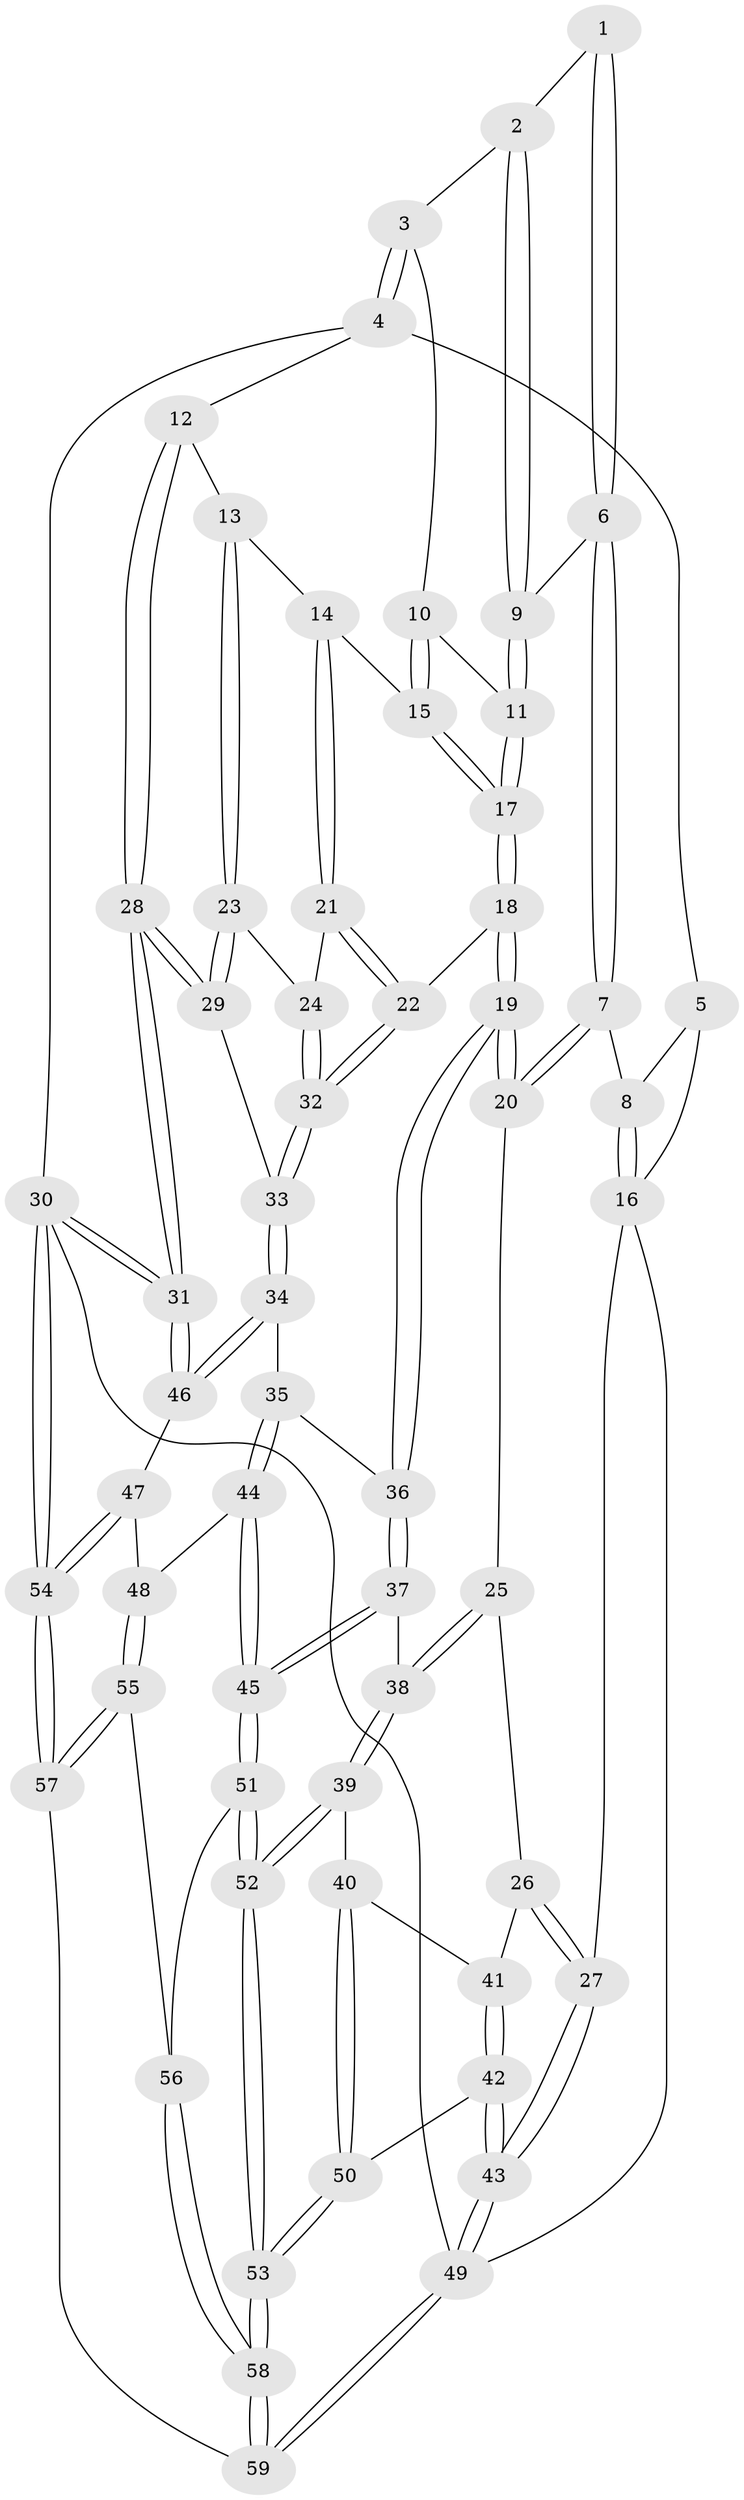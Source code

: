 // coarse degree distribution, {4: 0.23529411764705882, 6: 0.058823529411764705, 7: 0.17647058823529413, 3: 0.29411764705882354, 5: 0.23529411764705882}
// Generated by graph-tools (version 1.1) at 2025/21/03/04/25 18:21:14]
// undirected, 59 vertices, 144 edges
graph export_dot {
graph [start="1"]
  node [color=gray90,style=filled];
  1 [pos="+0.3594869573858739+0"];
  2 [pos="+0.6879991219529088+0"];
  3 [pos="+0.8064991386411391+0"];
  4 [pos="+1+0"];
  5 [pos="+0.14092956517930086+0"];
  6 [pos="+0.33443330996703297+0.171002601780452"];
  7 [pos="+0.2701072054855939+0.30538598449910853"];
  8 [pos="+0.061377607723736974+0.22376846888713472"];
  9 [pos="+0.5100865646968138+0.22339445477692302"];
  10 [pos="+0.7800287031272569+0.009295894751599787"];
  11 [pos="+0.6052760263082225+0.27022115925708223"];
  12 [pos="+1+0"];
  13 [pos="+0.906367547653489+0.33648646007768207"];
  14 [pos="+0.8383949203137758+0.35672242667995857"];
  15 [pos="+0.7999048372057126+0.2976735588588996"];
  16 [pos="+0+0.2654179408958243"];
  17 [pos="+0.6093234319736405+0.3562984564759177"];
  18 [pos="+0.5856136301740918+0.43985218195410264"];
  19 [pos="+0.4834850962188415+0.48861508591550484"];
  20 [pos="+0.28342445020716245+0.39907674245637315"];
  21 [pos="+0.8147953673628648+0.44579877189190126"];
  22 [pos="+0.7516911362216248+0.504478842855859"];
  23 [pos="+1+0.48976960472479186"];
  24 [pos="+1+0.48780863312700906"];
  25 [pos="+0.2098894295506283+0.47745509866651364"];
  26 [pos="+0.13848935944641297+0.5157188716188976"];
  27 [pos="+0+0.5480285358786714"];
  28 [pos="+1+0.5325662432844387"];
  29 [pos="+1+0.5308748354246662"];
  30 [pos="+1+1"];
  31 [pos="+1+0.6486348531367216"];
  32 [pos="+0.7856752368797182+0.6136234298056424"];
  33 [pos="+0.7919319157090845+0.6539306598021689"];
  34 [pos="+0.7909143272121957+0.6592768565649989"];
  35 [pos="+0.6347050111584989+0.6876104616780412"];
  36 [pos="+0.4967096385762569+0.6404898638054248"];
  37 [pos="+0.48079280412225484+0.6707776365955372"];
  38 [pos="+0.3287474980701316+0.7629338523513268"];
  39 [pos="+0.3209395005016606+0.7765936971126537"];
  40 [pos="+0.28515750180269345+0.7698283694458388"];
  41 [pos="+0.1566179165557278+0.6990039959434603"];
  42 [pos="+0.06399112303913407+0.8133288938380242"];
  43 [pos="+0+0.7792281844305882"];
  44 [pos="+0.6321382308864085+0.8145986879284929"];
  45 [pos="+0.5477645470890549+0.8544500837919019"];
  46 [pos="+0.8311299124734943+0.7673840097952705"];
  47 [pos="+0.8304022093803628+0.7746510661045148"];
  48 [pos="+0.7388233622577435+0.838156659475026"];
  49 [pos="+0+1"];
  50 [pos="+0.08461610127534162+0.827994025826546"];
  51 [pos="+0.5365693772057817+0.8862150685472531"];
  52 [pos="+0.3295133995677917+0.8871990557537365"];
  53 [pos="+0.24853690005843176+1"];
  54 [pos="+1+1"];
  55 [pos="+0.6562806981433267+1"];
  56 [pos="+0.5476591033784939+0.9124099979001463"];
  57 [pos="+0.6774409121617079+1"];
  58 [pos="+0.24248185501953087+1"];
  59 [pos="+0.2269627837214001+1"];
  1 -- 2;
  1 -- 6;
  1 -- 6;
  2 -- 3;
  2 -- 9;
  2 -- 9;
  3 -- 4;
  3 -- 4;
  3 -- 10;
  4 -- 5;
  4 -- 12;
  4 -- 30;
  5 -- 8;
  5 -- 16;
  6 -- 7;
  6 -- 7;
  6 -- 9;
  7 -- 8;
  7 -- 20;
  7 -- 20;
  8 -- 16;
  8 -- 16;
  9 -- 11;
  9 -- 11;
  10 -- 11;
  10 -- 15;
  10 -- 15;
  11 -- 17;
  11 -- 17;
  12 -- 13;
  12 -- 28;
  12 -- 28;
  13 -- 14;
  13 -- 23;
  13 -- 23;
  14 -- 15;
  14 -- 21;
  14 -- 21;
  15 -- 17;
  15 -- 17;
  16 -- 27;
  16 -- 49;
  17 -- 18;
  17 -- 18;
  18 -- 19;
  18 -- 19;
  18 -- 22;
  19 -- 20;
  19 -- 20;
  19 -- 36;
  19 -- 36;
  20 -- 25;
  21 -- 22;
  21 -- 22;
  21 -- 24;
  22 -- 32;
  22 -- 32;
  23 -- 24;
  23 -- 29;
  23 -- 29;
  24 -- 32;
  24 -- 32;
  25 -- 26;
  25 -- 38;
  25 -- 38;
  26 -- 27;
  26 -- 27;
  26 -- 41;
  27 -- 43;
  27 -- 43;
  28 -- 29;
  28 -- 29;
  28 -- 31;
  28 -- 31;
  29 -- 33;
  30 -- 31;
  30 -- 31;
  30 -- 54;
  30 -- 54;
  30 -- 49;
  31 -- 46;
  31 -- 46;
  32 -- 33;
  32 -- 33;
  33 -- 34;
  33 -- 34;
  34 -- 35;
  34 -- 46;
  34 -- 46;
  35 -- 36;
  35 -- 44;
  35 -- 44;
  36 -- 37;
  36 -- 37;
  37 -- 38;
  37 -- 45;
  37 -- 45;
  38 -- 39;
  38 -- 39;
  39 -- 40;
  39 -- 52;
  39 -- 52;
  40 -- 41;
  40 -- 50;
  40 -- 50;
  41 -- 42;
  41 -- 42;
  42 -- 43;
  42 -- 43;
  42 -- 50;
  43 -- 49;
  43 -- 49;
  44 -- 45;
  44 -- 45;
  44 -- 48;
  45 -- 51;
  45 -- 51;
  46 -- 47;
  47 -- 48;
  47 -- 54;
  47 -- 54;
  48 -- 55;
  48 -- 55;
  49 -- 59;
  49 -- 59;
  50 -- 53;
  50 -- 53;
  51 -- 52;
  51 -- 52;
  51 -- 56;
  52 -- 53;
  52 -- 53;
  53 -- 58;
  53 -- 58;
  54 -- 57;
  54 -- 57;
  55 -- 56;
  55 -- 57;
  55 -- 57;
  56 -- 58;
  56 -- 58;
  57 -- 59;
  58 -- 59;
  58 -- 59;
}
